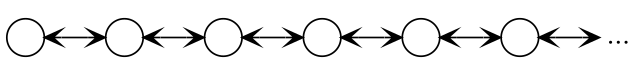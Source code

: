 # convert with: dot -Tpng noodle.dot > noodle.png
digraph {
    graph [rankdir=LR, dpi=110, size="4.5,0.5"];
    edge [arrowhead=vee,arrowtail=vee,dir=both];
    node [shape=circle,label="",width=.3,fixedsize=true];
    G [shape=plaintext,label="..."];
    A -> B -> C -> D -> E -> F -> G;
}
